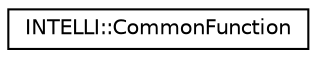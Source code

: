 digraph "Graphical Class Hierarchy"
{
 // LATEX_PDF_SIZE
  edge [fontname="Helvetica",fontsize="10",labelfontname="Helvetica",labelfontsize="10"];
  node [fontname="Helvetica",fontsize="10",shape=record];
  rankdir="LR";
  Node0 [label="INTELLI::CommonFunction",height=0.2,width=0.4,color="black", fillcolor="white", style="filled",URL="$classINTELLI_1_1CommonFunction.html",tooltip=" "];
}
